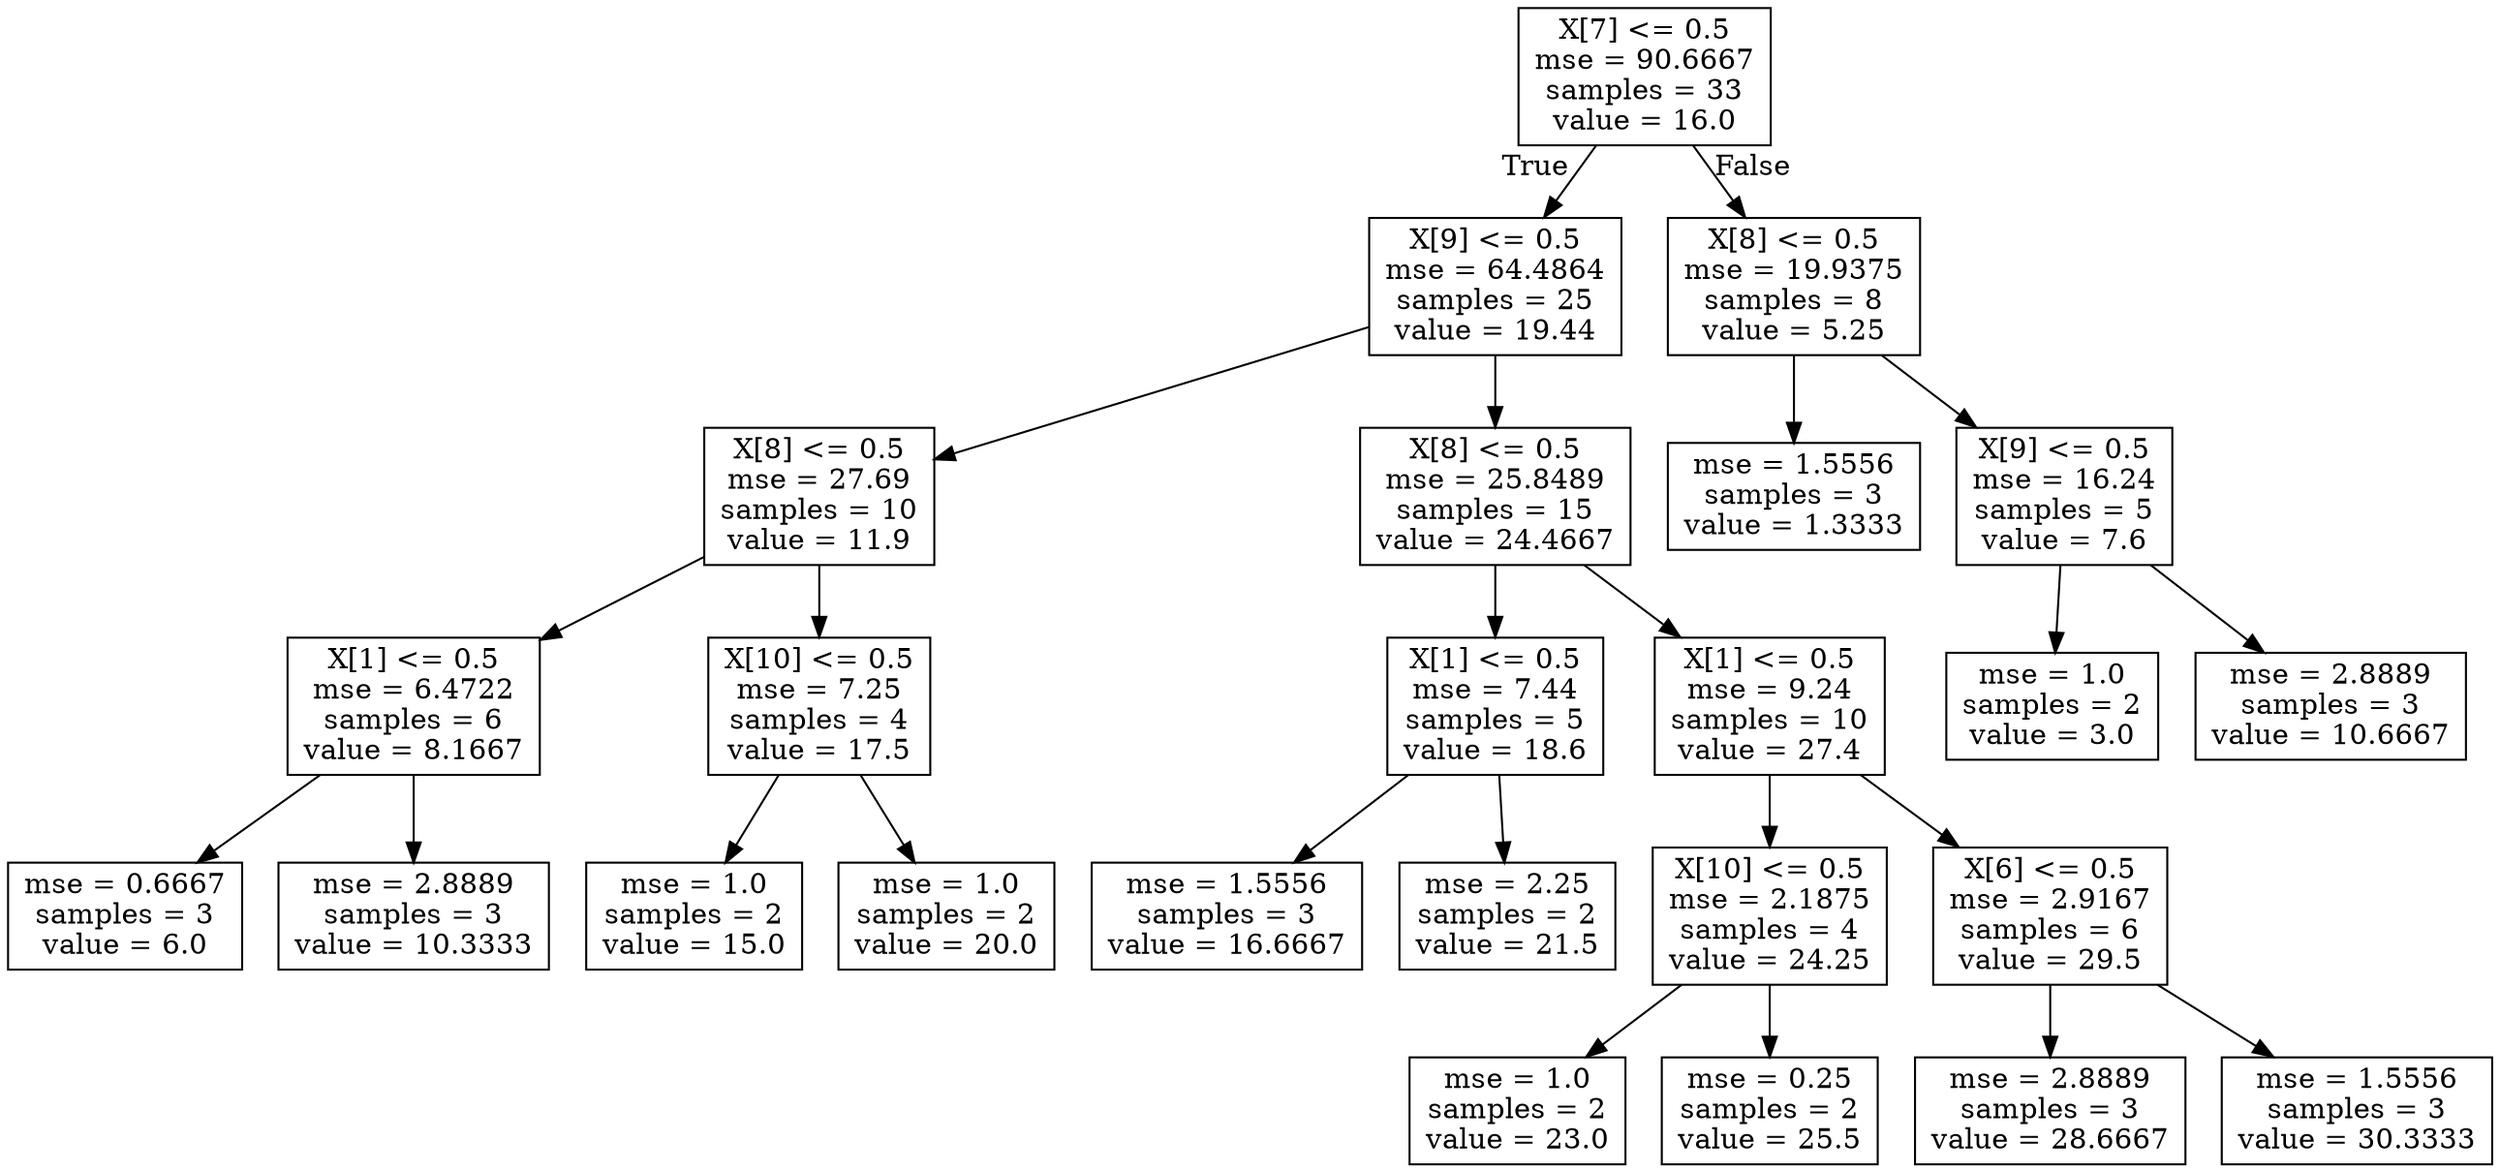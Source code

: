 digraph Tree {
node [shape=box] ;
0 [label="X[7] <= 0.5\nmse = 90.6667\nsamples = 33\nvalue = 16.0"] ;
1 [label="X[9] <= 0.5\nmse = 64.4864\nsamples = 25\nvalue = 19.44"] ;
0 -> 1 [labeldistance=2.5, labelangle=45, headlabel="True"] ;
2 [label="X[8] <= 0.5\nmse = 27.69\nsamples = 10\nvalue = 11.9"] ;
1 -> 2 ;
3 [label="X[1] <= 0.5\nmse = 6.4722\nsamples = 6\nvalue = 8.1667"] ;
2 -> 3 ;
4 [label="mse = 0.6667\nsamples = 3\nvalue = 6.0"] ;
3 -> 4 ;
5 [label="mse = 2.8889\nsamples = 3\nvalue = 10.3333"] ;
3 -> 5 ;
6 [label="X[10] <= 0.5\nmse = 7.25\nsamples = 4\nvalue = 17.5"] ;
2 -> 6 ;
7 [label="mse = 1.0\nsamples = 2\nvalue = 15.0"] ;
6 -> 7 ;
8 [label="mse = 1.0\nsamples = 2\nvalue = 20.0"] ;
6 -> 8 ;
9 [label="X[8] <= 0.5\nmse = 25.8489\nsamples = 15\nvalue = 24.4667"] ;
1 -> 9 ;
10 [label="X[1] <= 0.5\nmse = 7.44\nsamples = 5\nvalue = 18.6"] ;
9 -> 10 ;
11 [label="mse = 1.5556\nsamples = 3\nvalue = 16.6667"] ;
10 -> 11 ;
12 [label="mse = 2.25\nsamples = 2\nvalue = 21.5"] ;
10 -> 12 ;
13 [label="X[1] <= 0.5\nmse = 9.24\nsamples = 10\nvalue = 27.4"] ;
9 -> 13 ;
14 [label="X[10] <= 0.5\nmse = 2.1875\nsamples = 4\nvalue = 24.25"] ;
13 -> 14 ;
15 [label="mse = 1.0\nsamples = 2\nvalue = 23.0"] ;
14 -> 15 ;
16 [label="mse = 0.25\nsamples = 2\nvalue = 25.5"] ;
14 -> 16 ;
17 [label="X[6] <= 0.5\nmse = 2.9167\nsamples = 6\nvalue = 29.5"] ;
13 -> 17 ;
18 [label="mse = 2.8889\nsamples = 3\nvalue = 28.6667"] ;
17 -> 18 ;
19 [label="mse = 1.5556\nsamples = 3\nvalue = 30.3333"] ;
17 -> 19 ;
20 [label="X[8] <= 0.5\nmse = 19.9375\nsamples = 8\nvalue = 5.25"] ;
0 -> 20 [labeldistance=2.5, labelangle=-45, headlabel="False"] ;
21 [label="mse = 1.5556\nsamples = 3\nvalue = 1.3333"] ;
20 -> 21 ;
22 [label="X[9] <= 0.5\nmse = 16.24\nsamples = 5\nvalue = 7.6"] ;
20 -> 22 ;
23 [label="mse = 1.0\nsamples = 2\nvalue = 3.0"] ;
22 -> 23 ;
24 [label="mse = 2.8889\nsamples = 3\nvalue = 10.6667"] ;
22 -> 24 ;
}